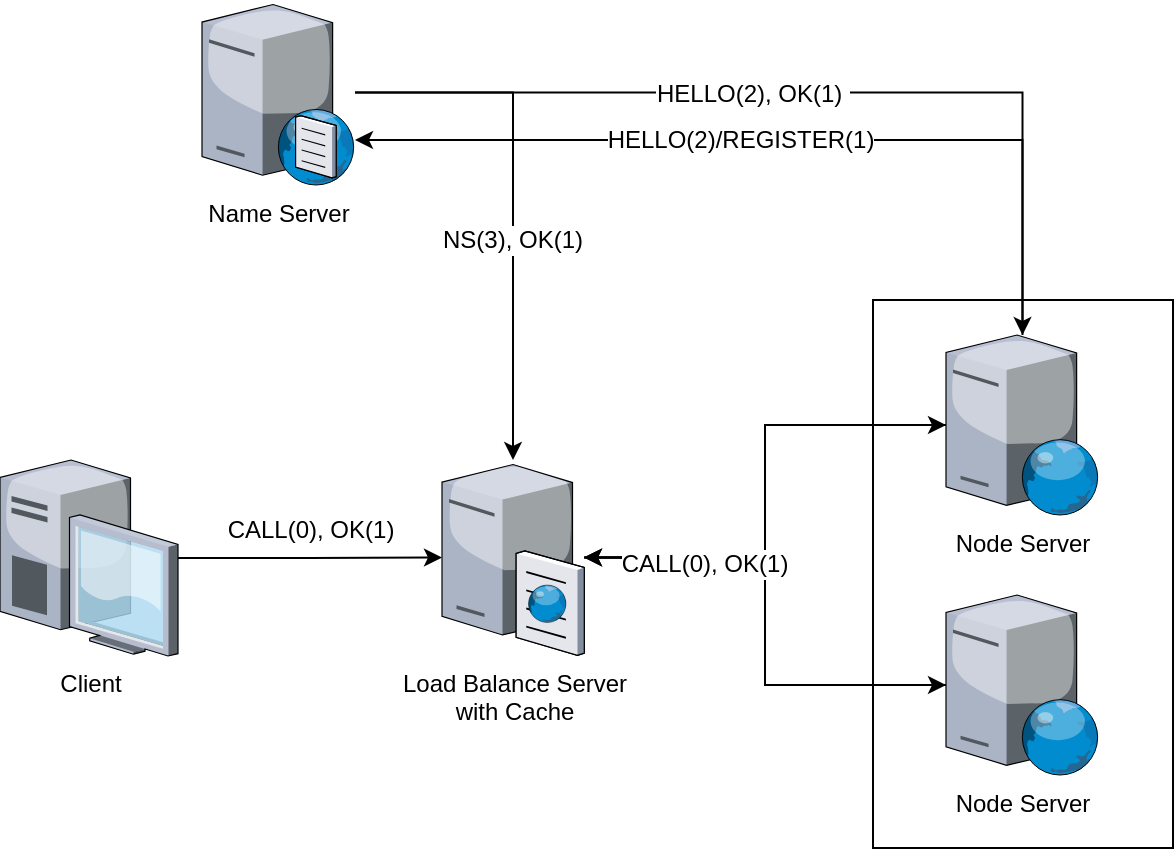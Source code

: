 <mxfile version="12.2.4" pages="1"><diagram id="y_I6w3wUtv5FYpViLHAW" name="Page-1"><mxGraphModel dx="648" dy="715" grid="1" gridSize="10" guides="1" tooltips="1" connect="1" arrows="1" fold="1" page="1" pageScale="1" pageWidth="827" pageHeight="1169" math="0" shadow="0"><root><mxCell id="0"/><mxCell id="1" parent="0"/><mxCell id="10" value="" style="rounded=0;whiteSpace=wrap;html=1;" parent="1" vertex="1"><mxGeometry x="495.5" y="240" width="150" height="274" as="geometry"/></mxCell><mxCell id="15" style="edgeStyle=orthogonalEdgeStyle;rounded=0;orthogonalLoop=1;jettySize=auto;html=1;" parent="1" source="2" target="3" edge="1"><mxGeometry relative="1" as="geometry"/></mxCell><mxCell id="25" value="NS(3), OK(1)" style="text;html=1;resizable=0;points=[];align=center;verticalAlign=middle;labelBackgroundColor=#ffffff;" parent="15" vertex="1" connectable="0"><mxGeometry x="0.156" y="-1" relative="1" as="geometry"><mxPoint as="offset"/></mxGeometry></mxCell><mxCell id="16" style="edgeStyle=orthogonalEdgeStyle;rounded=0;orthogonalLoop=1;jettySize=auto;html=1;" parent="1" source="2" target="7" edge="1"><mxGeometry relative="1" as="geometry"/></mxCell><mxCell id="20" value="HELLO(2), OK(1)&amp;nbsp;" style="text;html=1;resizable=0;points=[];align=center;verticalAlign=middle;labelBackgroundColor=#ffffff;" parent="16" vertex="1" connectable="0"><mxGeometry x="-0.269" y="1" relative="1" as="geometry"><mxPoint x="31.5" y="1.5" as="offset"/></mxGeometry></mxCell><mxCell id="2" value="Name Server" style="verticalLabelPosition=bottom;aspect=fixed;html=1;verticalAlign=top;strokeColor=none;align=center;outlineConnect=0;shape=mxgraph.citrix.dns_server;" parent="1" vertex="1"><mxGeometry x="160" y="90" width="76.5" height="92.5" as="geometry"/></mxCell><mxCell id="11" style="edgeStyle=orthogonalEdgeStyle;rounded=0;orthogonalLoop=1;jettySize=auto;html=1;" parent="1" source="3" target="7" edge="1"><mxGeometry relative="1" as="geometry"/></mxCell><mxCell id="12" style="edgeStyle=orthogonalEdgeStyle;rounded=0;orthogonalLoop=1;jettySize=auto;html=1;" parent="1" source="3" target="8" edge="1"><mxGeometry relative="1" as="geometry"/></mxCell><mxCell id="3" value="Load Balance Server&lt;br&gt;with Cache" style="verticalLabelPosition=bottom;aspect=fixed;html=1;verticalAlign=top;strokeColor=none;align=center;outlineConnect=0;shape=mxgraph.citrix.cache_server;" parent="1" vertex="1"><mxGeometry x="280" y="320" width="71" height="97.5" as="geometry"/></mxCell><mxCell id="13" style="edgeStyle=orthogonalEdgeStyle;rounded=0;orthogonalLoop=1;jettySize=auto;html=1;" parent="1" source="4" target="3" edge="1"><mxGeometry relative="1" as="geometry"/></mxCell><mxCell id="27" value="CALL(0), OK(1)" style="text;html=1;resizable=0;points=[];align=center;verticalAlign=middle;labelBackgroundColor=#ffffff;" parent="13" vertex="1" connectable="0"><mxGeometry y="-15" relative="1" as="geometry"><mxPoint x="-15" y="-14" as="offset"/></mxGeometry></mxCell><mxCell id="4" value="Client&lt;br&gt;" style="verticalLabelPosition=bottom;aspect=fixed;html=1;verticalAlign=top;strokeColor=none;align=center;outlineConnect=0;shape=mxgraph.citrix.desktop;" parent="1" vertex="1"><mxGeometry x="59" y="320" width="89" height="98" as="geometry"/></mxCell><mxCell id="21" style="edgeStyle=orthogonalEdgeStyle;rounded=0;orthogonalLoop=1;jettySize=auto;html=1;" parent="1" source="7" target="2" edge="1"><mxGeometry relative="1" as="geometry"><Array as="points"><mxPoint x="570" y="160"/></Array></mxGeometry></mxCell><mxCell id="22" value="HELLO(2)/REGISTER(1)" style="text;html=1;resizable=0;points=[];align=center;verticalAlign=middle;labelBackgroundColor=#ffffff;" parent="21" vertex="1" connectable="0"><mxGeometry x="0.501" y="2" relative="1" as="geometry"><mxPoint x="84" y="-2" as="offset"/></mxGeometry></mxCell><mxCell id="28" style="edgeStyle=orthogonalEdgeStyle;rounded=0;orthogonalLoop=1;jettySize=auto;html=1;" parent="1" source="7" target="3" edge="1"><mxGeometry relative="1" as="geometry"/></mxCell><mxCell id="7" value="Node Server" style="verticalLabelPosition=bottom;aspect=fixed;html=1;verticalAlign=top;strokeColor=none;align=center;outlineConnect=0;shape=mxgraph.citrix.web_server;" parent="1" vertex="1"><mxGeometry x="532" y="257.5" width="76.5" height="90" as="geometry"/></mxCell><mxCell id="29" style="edgeStyle=orthogonalEdgeStyle;rounded=0;orthogonalLoop=1;jettySize=auto;html=1;" parent="1" source="8" target="3" edge="1"><mxGeometry relative="1" as="geometry"/></mxCell><mxCell id="31" value="CALL(0), OK(1)" style="text;html=1;resizable=0;points=[];align=center;verticalAlign=middle;labelBackgroundColor=#ffffff;" parent="29" vertex="1" connectable="0"><mxGeometry x="0.517" y="3" relative="1" as="geometry"><mxPoint as="offset"/></mxGeometry></mxCell><mxCell id="8" value="Node Server" style="verticalLabelPosition=bottom;aspect=fixed;html=1;verticalAlign=top;strokeColor=none;align=center;outlineConnect=0;shape=mxgraph.citrix.web_server;" parent="1" vertex="1"><mxGeometry x="532" y="387.5" width="76.5" height="90" as="geometry"/></mxCell></root></mxGraphModel></diagram></mxfile>